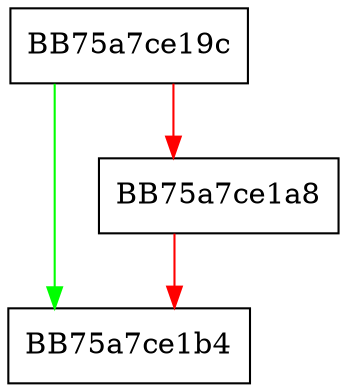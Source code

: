 digraph add_ref {
  node [shape="box"];
  graph [splines=ortho];
  BB75a7ce19c -> BB75a7ce1b4 [color="green"];
  BB75a7ce19c -> BB75a7ce1a8 [color="red"];
  BB75a7ce1a8 -> BB75a7ce1b4 [color="red"];
}